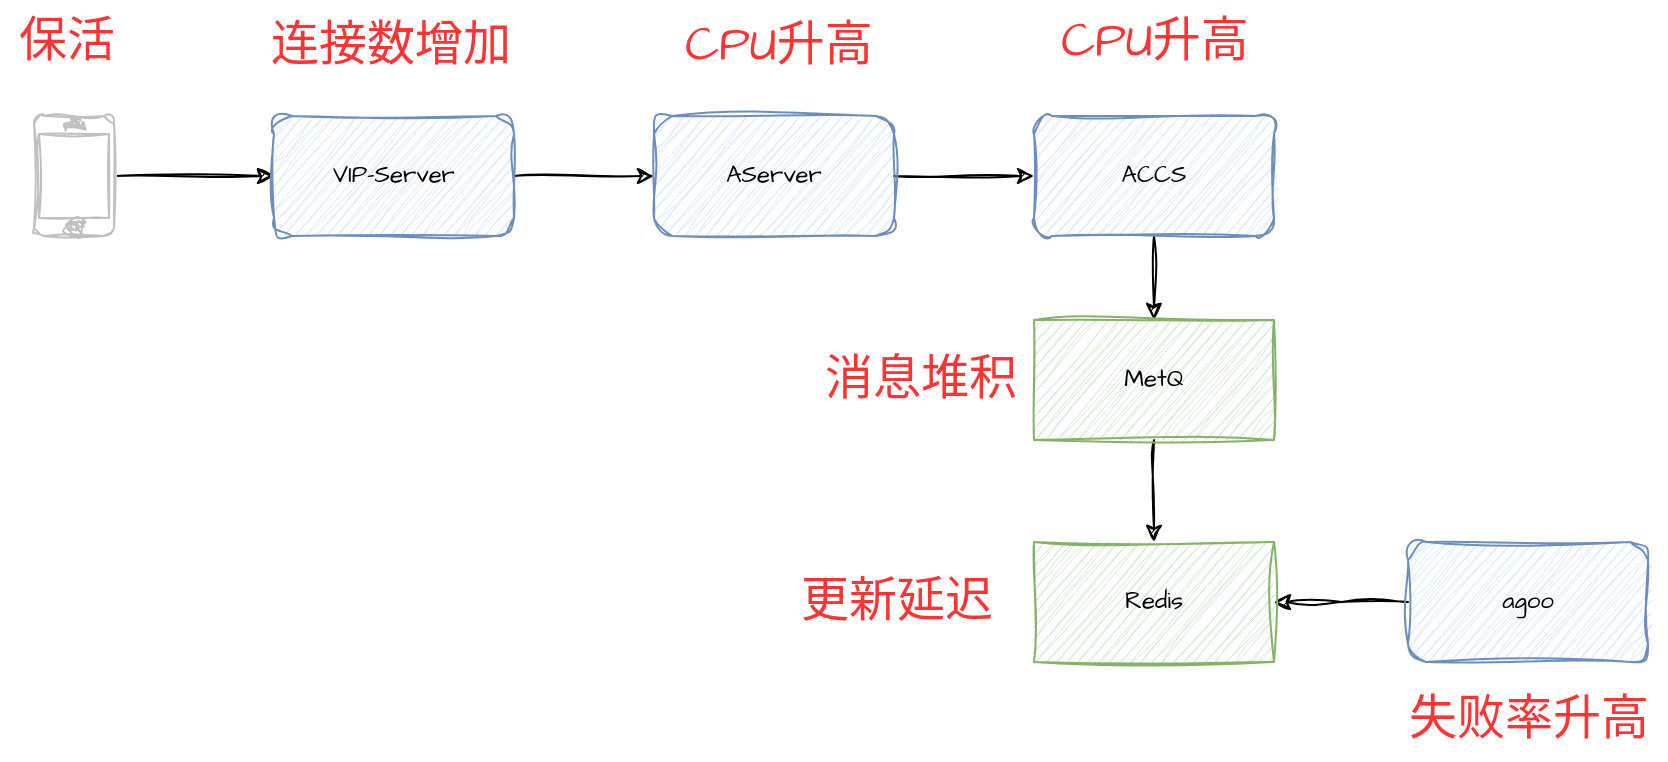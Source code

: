 <mxfile version="24.0.7" type="github">
  <diagram name="第 1 页" id="DNxZg5-Q0C210t_IVQpo">
    <mxGraphModel dx="2253" dy="621" grid="0" gridSize="10" guides="1" tooltips="1" connect="1" arrows="1" fold="1" page="0" pageScale="1" pageWidth="827" pageHeight="1169" math="0" shadow="0">
      <root>
        <mxCell id="0" />
        <mxCell id="1" parent="0" />
        <mxCell id="VVkoufgicKjcMzlBRYbh-6" value="" style="edgeStyle=orthogonalEdgeStyle;rounded=0;sketch=1;hachureGap=4;jiggle=2;curveFitting=1;orthogonalLoop=1;jettySize=auto;html=1;fontFamily=Architects Daughter;fontSource=https%3A%2F%2Ffonts.googleapis.com%2Fcss%3Ffamily%3DArchitects%2BDaughter;" edge="1" parent="1" source="VVkoufgicKjcMzlBRYbh-1" target="VVkoufgicKjcMzlBRYbh-2">
          <mxGeometry relative="1" as="geometry" />
        </mxCell>
        <mxCell id="VVkoufgicKjcMzlBRYbh-1" value="" style="html=1;verticalLabelPosition=bottom;labelBackgroundColor=none;verticalAlign=top;shadow=0;dashed=0;strokeWidth=1;shape=mxgraph.ios7.misc.iphone;strokeColor=#c0c0c0;sketch=1;hachureGap=4;jiggle=2;curveFitting=1;fontFamily=Architects Daughter;fontSource=https%3A%2F%2Ffonts.googleapis.com%2Fcss%3Ffamily%3DArchitects%2BDaughter;" vertex="1" parent="1">
          <mxGeometry x="-922" y="181" width="40" height="60" as="geometry" />
        </mxCell>
        <mxCell id="VVkoufgicKjcMzlBRYbh-7" value="" style="edgeStyle=orthogonalEdgeStyle;rounded=0;sketch=1;hachureGap=4;jiggle=2;curveFitting=1;orthogonalLoop=1;jettySize=auto;html=1;fontFamily=Architects Daughter;fontSource=https%3A%2F%2Ffonts.googleapis.com%2Fcss%3Ffamily%3DArchitects%2BDaughter;" edge="1" parent="1" source="VVkoufgicKjcMzlBRYbh-2" target="VVkoufgicKjcMzlBRYbh-3">
          <mxGeometry relative="1" as="geometry" />
        </mxCell>
        <mxCell id="VVkoufgicKjcMzlBRYbh-2" value="VIP-Server" style="rounded=1;whiteSpace=wrap;html=1;sketch=1;hachureGap=4;jiggle=2;curveFitting=1;fontFamily=Architects Daughter;fontSource=https%3A%2F%2Ffonts.googleapis.com%2Fcss%3Ffamily%3DArchitects%2BDaughter;labelBackgroundColor=none;fillColor=#dae8fc;strokeColor=#6c8ebf;" vertex="1" parent="1">
          <mxGeometry x="-802" y="181" width="120" height="60" as="geometry" />
        </mxCell>
        <mxCell id="VVkoufgicKjcMzlBRYbh-8" value="" style="edgeStyle=orthogonalEdgeStyle;rounded=0;sketch=1;hachureGap=4;jiggle=2;curveFitting=1;orthogonalLoop=1;jettySize=auto;html=1;fontFamily=Architects Daughter;fontSource=https%3A%2F%2Ffonts.googleapis.com%2Fcss%3Ffamily%3DArchitects%2BDaughter;" edge="1" parent="1" source="VVkoufgicKjcMzlBRYbh-3" target="VVkoufgicKjcMzlBRYbh-4">
          <mxGeometry relative="1" as="geometry" />
        </mxCell>
        <mxCell id="VVkoufgicKjcMzlBRYbh-3" value="AServer" style="rounded=1;whiteSpace=wrap;html=1;sketch=1;hachureGap=4;jiggle=2;curveFitting=1;fontFamily=Architects Daughter;fontSource=https%3A%2F%2Ffonts.googleapis.com%2Fcss%3Ffamily%3DArchitects%2BDaughter;labelBackgroundColor=none;fillColor=#dae8fc;strokeColor=#6c8ebf;" vertex="1" parent="1">
          <mxGeometry x="-612" y="181" width="120" height="60" as="geometry" />
        </mxCell>
        <mxCell id="VVkoufgicKjcMzlBRYbh-11" value="" style="edgeStyle=orthogonalEdgeStyle;rounded=0;sketch=1;hachureGap=4;jiggle=2;curveFitting=1;orthogonalLoop=1;jettySize=auto;html=1;fontFamily=Architects Daughter;fontSource=https%3A%2F%2Ffonts.googleapis.com%2Fcss%3Ffamily%3DArchitects%2BDaughter;" edge="1" parent="1" source="VVkoufgicKjcMzlBRYbh-4" target="VVkoufgicKjcMzlBRYbh-10">
          <mxGeometry relative="1" as="geometry" />
        </mxCell>
        <mxCell id="VVkoufgicKjcMzlBRYbh-4" value="ACCS" style="rounded=1;whiteSpace=wrap;html=1;sketch=1;hachureGap=4;jiggle=2;curveFitting=1;fontFamily=Architects Daughter;fontSource=https%3A%2F%2Ffonts.googleapis.com%2Fcss%3Ffamily%3DArchitects%2BDaughter;labelBackgroundColor=none;fillColor=#dae8fc;strokeColor=#6c8ebf;" vertex="1" parent="1">
          <mxGeometry x="-422" y="181" width="120" height="60" as="geometry" />
        </mxCell>
        <mxCell id="VVkoufgicKjcMzlBRYbh-9" value="" style="edgeStyle=orthogonalEdgeStyle;rounded=0;sketch=1;hachureGap=4;jiggle=2;curveFitting=1;orthogonalLoop=1;jettySize=auto;html=1;fontFamily=Architects Daughter;fontSource=https%3A%2F%2Ffonts.googleapis.com%2Fcss%3Ffamily%3DArchitects%2BDaughter;" edge="1" parent="1" source="VVkoufgicKjcMzlBRYbh-5">
          <mxGeometry relative="1" as="geometry">
            <mxPoint x="-302" y="424" as="targetPoint" />
          </mxGeometry>
        </mxCell>
        <mxCell id="VVkoufgicKjcMzlBRYbh-5" value="agoo" style="rounded=1;whiteSpace=wrap;html=1;sketch=1;hachureGap=4;jiggle=2;curveFitting=1;fontFamily=Architects Daughter;fontSource=https%3A%2F%2Ffonts.googleapis.com%2Fcss%3Ffamily%3DArchitects%2BDaughter;labelBackgroundColor=none;fillColor=#dae8fc;strokeColor=#6c8ebf;" vertex="1" parent="1">
          <mxGeometry x="-235" y="394" width="120" height="60" as="geometry" />
        </mxCell>
        <mxCell id="VVkoufgicKjcMzlBRYbh-13" value="" style="edgeStyle=orthogonalEdgeStyle;rounded=0;sketch=1;hachureGap=4;jiggle=2;curveFitting=1;orthogonalLoop=1;jettySize=auto;html=1;fontFamily=Architects Daughter;fontSource=https%3A%2F%2Ffonts.googleapis.com%2Fcss%3Ffamily%3DArchitects%2BDaughter;" edge="1" parent="1" source="VVkoufgicKjcMzlBRYbh-10" target="VVkoufgicKjcMzlBRYbh-12">
          <mxGeometry relative="1" as="geometry" />
        </mxCell>
        <mxCell id="VVkoufgicKjcMzlBRYbh-10" value="MetQ" style="rounded=0;whiteSpace=wrap;html=1;sketch=1;hachureGap=4;jiggle=2;curveFitting=1;fontFamily=Architects Daughter;fontSource=https%3A%2F%2Ffonts.googleapis.com%2Fcss%3Ffamily%3DArchitects%2BDaughter;fillColor=#d5e8d4;strokeColor=#82b366;" vertex="1" parent="1">
          <mxGeometry x="-422" y="283" width="120" height="60" as="geometry" />
        </mxCell>
        <mxCell id="VVkoufgicKjcMzlBRYbh-12" value="Redis" style="rounded=0;whiteSpace=wrap;html=1;sketch=1;hachureGap=4;jiggle=2;curveFitting=1;fontFamily=Architects Daughter;fontSource=https%3A%2F%2Ffonts.googleapis.com%2Fcss%3Ffamily%3DArchitects%2BDaughter;fillColor=#d5e8d4;strokeColor=#82b366;" vertex="1" parent="1">
          <mxGeometry x="-422" y="394" width="120" height="60" as="geometry" />
        </mxCell>
        <mxCell id="VVkoufgicKjcMzlBRYbh-14" value="&lt;font color=&quot;#ff3333&quot; style=&quot;font-size: 24px;&quot;&gt;连接数增加&lt;/font&gt;" style="text;html=1;align=center;verticalAlign=middle;resizable=0;points=[];autosize=1;strokeColor=none;fillColor=none;fontFamily=Architects Daughter;fontSource=https%3A%2F%2Ffonts.googleapis.com%2Fcss%3Ffamily%3DArchitects%2BDaughter;" vertex="1" parent="1">
          <mxGeometry x="-813" y="125" width="138" height="41" as="geometry" />
        </mxCell>
        <mxCell id="VVkoufgicKjcMzlBRYbh-15" value="&lt;font color=&quot;#ff3333&quot;&gt;&lt;span style=&quot;font-size: 24px;&quot;&gt;CPU升高&lt;/span&gt;&lt;/font&gt;" style="text;html=1;align=center;verticalAlign=middle;resizable=0;points=[];autosize=1;strokeColor=none;fillColor=none;fontFamily=Architects Daughter;fontSource=https%3A%2F%2Ffonts.googleapis.com%2Fcss%3Ffamily%3DArchitects%2BDaughter;" vertex="1" parent="1">
          <mxGeometry x="-606" y="125" width="112" height="41" as="geometry" />
        </mxCell>
        <mxCell id="VVkoufgicKjcMzlBRYbh-16" value="&lt;font color=&quot;#ff3333&quot;&gt;&lt;span style=&quot;font-size: 24px;&quot;&gt;CPU升高&lt;/span&gt;&lt;/font&gt;" style="text;html=1;align=center;verticalAlign=middle;resizable=0;points=[];autosize=1;strokeColor=none;fillColor=none;fontFamily=Architects Daughter;fontSource=https%3A%2F%2Ffonts.googleapis.com%2Fcss%3Ffamily%3DArchitects%2BDaughter;" vertex="1" parent="1">
          <mxGeometry x="-418" y="123" width="112" height="41" as="geometry" />
        </mxCell>
        <mxCell id="VVkoufgicKjcMzlBRYbh-17" value="&lt;font color=&quot;#ff3333&quot;&gt;&lt;span style=&quot;font-size: 24px;&quot;&gt;消息堆积&lt;/span&gt;&lt;/font&gt;" style="text;html=1;align=center;verticalAlign=middle;resizable=0;points=[];autosize=1;strokeColor=none;fillColor=none;fontFamily=Architects Daughter;fontSource=https%3A%2F%2Ffonts.googleapis.com%2Fcss%3Ffamily%3DArchitects%2BDaughter;" vertex="1" parent="1">
          <mxGeometry x="-536" y="292.5" width="114" height="41" as="geometry" />
        </mxCell>
        <mxCell id="VVkoufgicKjcMzlBRYbh-19" value="&lt;font color=&quot;#ff3333&quot;&gt;&lt;span style=&quot;font-size: 24px;&quot;&gt;更新延迟&lt;/span&gt;&lt;/font&gt;" style="text;html=1;align=center;verticalAlign=middle;resizable=0;points=[];autosize=1;strokeColor=none;fillColor=none;fontFamily=Architects Daughter;fontSource=https%3A%2F%2Ffonts.googleapis.com%2Fcss%3Ffamily%3DArchitects%2BDaughter;" vertex="1" parent="1">
          <mxGeometry x="-548" y="403.5" width="114" height="41" as="geometry" />
        </mxCell>
        <mxCell id="VVkoufgicKjcMzlBRYbh-20" value="&lt;font color=&quot;#ff3333&quot;&gt;&lt;span style=&quot;font-size: 24px;&quot;&gt;失败率升高&lt;/span&gt;&lt;/font&gt;" style="text;html=1;align=center;verticalAlign=middle;resizable=0;points=[];autosize=1;strokeColor=none;fillColor=none;fontFamily=Architects Daughter;fontSource=https%3A%2F%2Ffonts.googleapis.com%2Fcss%3Ffamily%3DArchitects%2BDaughter;" vertex="1" parent="1">
          <mxGeometry x="-244" y="462" width="138" height="41" as="geometry" />
        </mxCell>
        <mxCell id="VVkoufgicKjcMzlBRYbh-22" value="&lt;font color=&quot;#ff3333&quot; style=&quot;font-size: 24px;&quot;&gt;保活&lt;/font&gt;" style="text;html=1;align=center;verticalAlign=middle;resizable=0;points=[];autosize=1;strokeColor=none;fillColor=none;fontFamily=Architects Daughter;fontSource=https%3A%2F%2Ffonts.googleapis.com%2Fcss%3Ffamily%3DArchitects%2BDaughter;" vertex="1" parent="1">
          <mxGeometry x="-939" y="123" width="66" height="41" as="geometry" />
        </mxCell>
      </root>
    </mxGraphModel>
  </diagram>
</mxfile>
